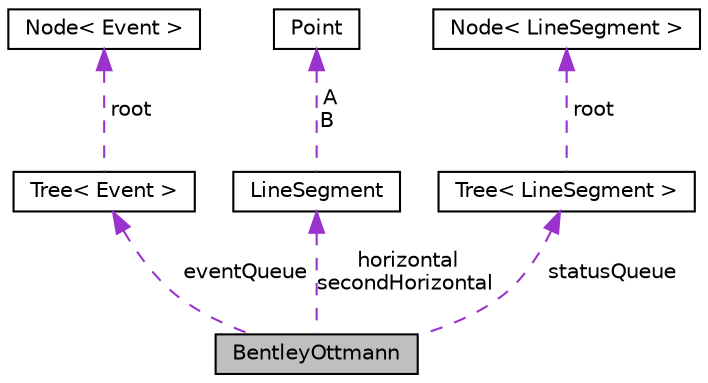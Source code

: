 digraph "BentleyOttmann"
{
 // LATEX_PDF_SIZE
  edge [fontname="Helvetica",fontsize="10",labelfontname="Helvetica",labelfontsize="10"];
  node [fontname="Helvetica",fontsize="10",shape=record];
  Node1 [label="BentleyOttmann",height=0.2,width=0.4,color="black", fillcolor="grey75", style="filled", fontcolor="black",tooltip="sweep_line status"];
  Node2 -> Node1 [dir="back",color="darkorchid3",fontsize="10",style="dashed",label=" eventQueue" ,fontname="Helvetica"];
  Node2 [label="Tree\< Event \>",height=0.2,width=0.4,color="black", fillcolor="white", style="filled",URL="$classTree.html",tooltip=" "];
  Node3 -> Node2 [dir="back",color="darkorchid3",fontsize="10",style="dashed",label=" root" ,fontname="Helvetica"];
  Node3 [label="Node\< Event \>",height=0.2,width=0.4,color="black", fillcolor="white", style="filled",URL="$classNode.html",tooltip=" "];
  Node4 -> Node1 [dir="back",color="darkorchid3",fontsize="10",style="dashed",label=" horizontal\nsecondHorizontal" ,fontname="Helvetica"];
  Node4 [label="LineSegment",height=0.2,width=0.4,color="black", fillcolor="white", style="filled",URL="$classLineSegment.html",tooltip="Line segment class."];
  Node5 -> Node4 [dir="back",color="darkorchid3",fontsize="10",style="dashed",label=" A\nB" ,fontname="Helvetica"];
  Node5 [label="Point",height=0.2,width=0.4,color="black", fillcolor="white", style="filled",URL="$classPoint.html",tooltip="Point class."];
  Node6 -> Node1 [dir="back",color="darkorchid3",fontsize="10",style="dashed",label=" statusQueue" ,fontname="Helvetica"];
  Node6 [label="Tree\< LineSegment \>",height=0.2,width=0.4,color="black", fillcolor="white", style="filled",URL="$classTree.html",tooltip=" "];
  Node7 -> Node6 [dir="back",color="darkorchid3",fontsize="10",style="dashed",label=" root" ,fontname="Helvetica"];
  Node7 [label="Node\< LineSegment \>",height=0.2,width=0.4,color="black", fillcolor="white", style="filled",URL="$classNode.html",tooltip=" "];
}
